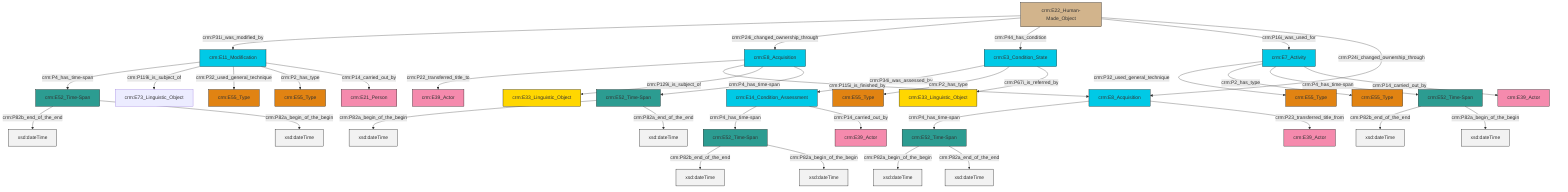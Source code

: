 graph TD
classDef Literal fill:#f2f2f2,stroke:#000000;
classDef CRM_Entity fill:#FFFFFF,stroke:#000000;
classDef Temporal_Entity fill:#00C9E6, stroke:#000000;
classDef Type fill:#E18312, stroke:#000000;
classDef Time-Span fill:#2C9C91, stroke:#000000;
classDef Appellation fill:#FFEB7F, stroke:#000000;
classDef Place fill:#008836, stroke:#000000;
classDef Persistent_Item fill:#B266B2, stroke:#000000;
classDef Conceptual_Object fill:#FFD700, stroke:#000000;
classDef Physical_Thing fill:#D2B48C, stroke:#000000;
classDef Actor fill:#f58aad, stroke:#000000;
classDef PC_Classes fill:#4ce600, stroke:#000000;
classDef Multi fill:#cccccc,stroke:#000000;

0["crm:E52_Time-Span"]:::Time-Span -->|crm:P82b_end_of_the_end| 1[xsd:dateTime]:::Literal
2["crm:E11_Modification"]:::Temporal_Entity -->|crm:P4_has_time-span| 3["crm:E52_Time-Span"]:::Time-Span
4["crm:E22_Human-Made_Object"]:::Physical_Thing -->|crm:P31i_was_modified_by| 2["crm:E11_Modification"]:::Temporal_Entity
4["crm:E22_Human-Made_Object"]:::Physical_Thing -->|crm:P24i_changed_ownership_through| 5["crm:E8_Acquisition"]:::Temporal_Entity
8["crm:E3_Condition_State"]:::Temporal_Entity -->|crm:P34i_was_assessed_by| 9["crm:E14_Condition_Assessment"]:::Temporal_Entity
12["crm:E52_Time-Span"]:::Time-Span -->|crm:P82a_begin_of_the_begin| 13[xsd:dateTime]:::Literal
0["crm:E52_Time-Span"]:::Time-Span -->|crm:P82a_begin_of_the_begin| 14[xsd:dateTime]:::Literal
17["crm:E8_Acquisition"]:::Temporal_Entity -->|crm:P4_has_time-span| 18["crm:E52_Time-Span"]:::Time-Span
8["crm:E3_Condition_State"]:::Temporal_Entity -->|crm:P2_has_type| 6["crm:E55_Type"]:::Type
24["crm:E52_Time-Span"]:::Time-Span -->|crm:P82b_end_of_the_end| 25[xsd:dateTime]:::Literal
12["crm:E52_Time-Span"]:::Time-Span -->|crm:P82a_end_of_the_end| 29[xsd:dateTime]:::Literal
2["crm:E11_Modification"]:::Temporal_Entity -->|crm:P119i_is_subject_of| 30["crm:E73_Linguistic_Object"]:::Default
5["crm:E8_Acquisition"]:::Temporal_Entity -->|crm:P22_transferred_title_to| 19["crm:E39_Actor"]:::Actor
18["crm:E52_Time-Span"]:::Time-Span -->|crm:P82a_begin_of_the_begin| 32[xsd:dateTime]:::Literal
33["crm:E7_Activity"]:::Temporal_Entity -->|crm:P32_used_general_technique| 34["crm:E55_Type"]:::Type
3["crm:E52_Time-Span"]:::Time-Span -->|crm:P82b_end_of_the_end| 35[xsd:dateTime]:::Literal
9["crm:E14_Condition_Assessment"]:::Temporal_Entity -->|crm:P4_has_time-span| 0["crm:E52_Time-Span"]:::Time-Span
5["crm:E8_Acquisition"]:::Temporal_Entity -->|crm:P115i_is_finished_by| 17["crm:E8_Acquisition"]:::Temporal_Entity
9["crm:E14_Condition_Assessment"]:::Temporal_Entity -->|crm:P14_carried_out_by| 44["crm:E39_Actor"]:::Actor
33["crm:E7_Activity"]:::Temporal_Entity -->|crm:P2_has_type| 36["crm:E55_Type"]:::Type
17["crm:E8_Acquisition"]:::Temporal_Entity -->|crm:P23_transferred_title_from| 41["crm:E39_Actor"]:::Actor
2["crm:E11_Modification"]:::Temporal_Entity -->|crm:P32_used_general_technique| 26["crm:E55_Type"]:::Type
24["crm:E52_Time-Span"]:::Time-Span -->|crm:P82a_begin_of_the_begin| 47[xsd:dateTime]:::Literal
8["crm:E3_Condition_State"]:::Temporal_Entity -->|crm:P67i_is_referred_by| 10["crm:E33_Linguistic_Object"]:::Conceptual_Object
33["crm:E7_Activity"]:::Temporal_Entity -->|crm:P4_has_time-span| 24["crm:E52_Time-Span"]:::Time-Span
18["crm:E52_Time-Span"]:::Time-Span -->|crm:P82a_end_of_the_end| 50[xsd:dateTime]:::Literal
2["crm:E11_Modification"]:::Temporal_Entity -->|crm:P2_has_type| 22["crm:E55_Type"]:::Type
4["crm:E22_Human-Made_Object"]:::Physical_Thing -->|crm:P44_has_condition| 8["crm:E3_Condition_State"]:::Temporal_Entity
5["crm:E8_Acquisition"]:::Temporal_Entity -->|crm:P129i_is_subject_of| 15["crm:E33_Linguistic_Object"]:::Conceptual_Object
4["crm:E22_Human-Made_Object"]:::Physical_Thing -->|crm:P16i_was_used_for| 33["crm:E7_Activity"]:::Temporal_Entity
5["crm:E8_Acquisition"]:::Temporal_Entity -->|crm:P4_has_time-span| 12["crm:E52_Time-Span"]:::Time-Span
2["crm:E11_Modification"]:::Temporal_Entity -->|crm:P14_carried_out_by| 48["crm:E21_Person"]:::Actor
3["crm:E52_Time-Span"]:::Time-Span -->|crm:P82a_begin_of_the_begin| 55[xsd:dateTime]:::Literal
4["crm:E22_Human-Made_Object"]:::Physical_Thing -->|crm:P24i_changed_ownership_through| 17["crm:E8_Acquisition"]:::Temporal_Entity
33["crm:E7_Activity"]:::Temporal_Entity -->|crm:P14_carried_out_by| 45["crm:E39_Actor"]:::Actor